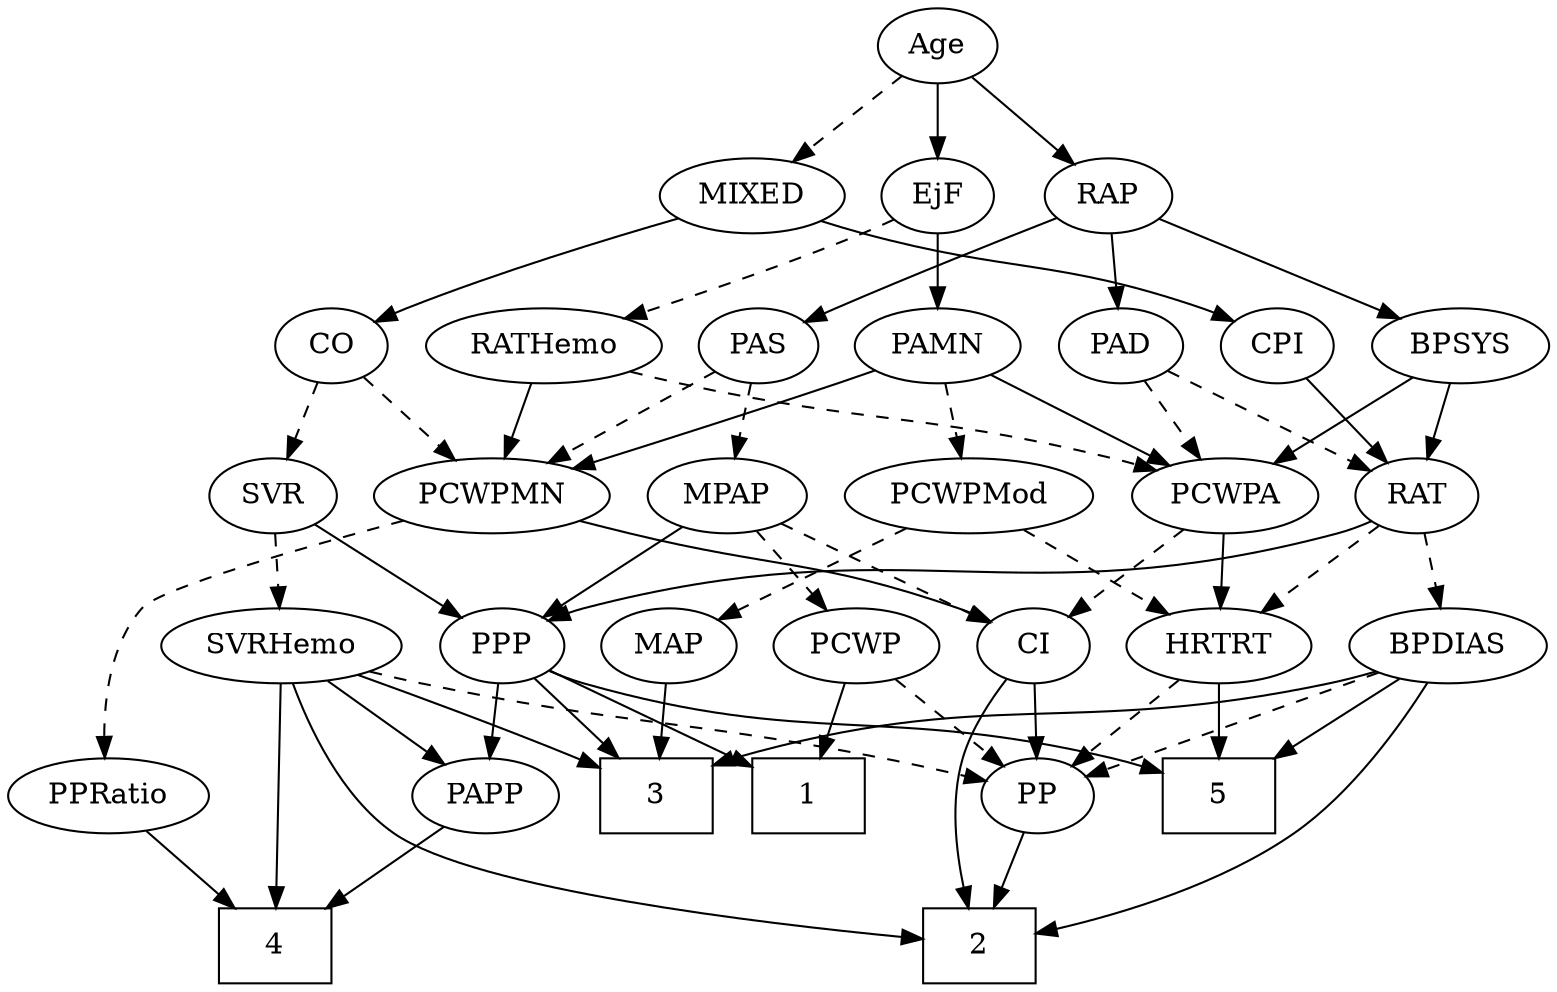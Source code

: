 strict digraph {
	graph [bb="0,0,727.34,468"];
	node [label="\N"];
	1	[height=0.5,
		pos="354.65,90",
		shape=box,
		width=0.75];
	2	[height=0.5,
		pos="436.65,18",
		shape=box,
		width=0.75];
	3	[height=0.5,
		pos="282.65,90",
		shape=box,
		width=0.75];
	4	[height=0.5,
		pos="107.65,18",
		shape=box,
		width=0.75];
	5	[height=0.5,
		pos="536.65,90",
		shape=box,
		width=0.75];
	Age	[height=0.5,
		pos="437.65,450",
		width=0.75];
	EjF	[height=0.5,
		pos="437.65,378",
		width=0.75];
	Age -> EjF	[pos="e,437.65,396.1 437.65,431.7 437.65,423.98 437.65,414.71 437.65,406.11",
		style=solid];
	RAP	[height=0.5,
		pos="557.65,378",
		width=0.77632];
	Age -> RAP	[pos="e,537.4,390.81 457.46,437.44 476.8,426.16 506.45,408.87 528.48,396.02",
		style=solid];
	MIXED	[height=0.5,
		pos="352.65,378",
		width=1.1193];
	Age -> MIXED	[pos="e,371.05,394.16 421.26,435.5 409.24,425.61 392.67,411.96 378.83,400.56",
		style=dashed];
	PAMN	[height=0.5,
		pos="333.65,306",
		width=1.011];
	EjF -> PAMN	[pos="e,354.58,321.09 419.05,364.49 403.49,354.01 381,338.87 363,326.76",
		style=solid];
	RATHemo	[height=0.5,
		pos="437.65,306",
		width=1.3721];
	EjF -> RATHemo	[pos="e,437.65,324.1 437.65,359.7 437.65,351.98 437.65,342.71 437.65,334.11",
		style=dashed];
	BPSYS	[height=0.5,
		pos="689.65,306",
		width=1.0471];
	RAP -> BPSYS	[pos="e,665.24,319.94 578.56,365.91 599.45,354.83 631.87,337.64 656.31,324.68",
		style=solid];
	PAD	[height=0.5,
		pos="605.65,306",
		width=0.79437];
	RAP -> PAD	[pos="e,594.8,322.82 568.54,361.12 574.61,352.26 582.31,341.04 589.11,331.12",
		style=solid];
	PAS	[height=0.5,
		pos="252.65,306",
		width=0.75];
	RAP -> PAS	[pos="e,273.23,317.79 531.17,371.59 514.64,368.22 492.91,363.82 473.65,360 391.48,343.69 368.25,350.09 288.65,324 286.73,323.37 284.77,\
322.66 282.82,321.9",
		style=solid];
	CO	[height=0.5,
		pos="180.65,306",
		width=0.75];
	MIXED -> CO	[pos="e,201.86,317.31 322.42,365.91 294.7,355.58 252.61,339.48 216.65,324 214.84,323.22 212.98,322.41 211.12,321.57",
		style=solid];
	CPI	[height=0.5,
		pos="531.65,306",
		width=0.75];
	MIXED -> CPI	[pos="e,510.46,317.37 383.19,366.03 418.65,353.23 474.9,332.72 495.65,324 497.46,323.24 499.32,322.43 501.19,321.61",
		style=solid];
	MPAP	[height=0.5,
		pos="207.65,234",
		width=0.97491];
	PPP	[height=0.5,
		pos="291.65,162",
		width=0.75];
	MPAP -> PPP	[pos="e,275.28,176.64 225.46,218.15 237.66,207.98 254,194.37 267.39,183.21",
		style=solid];
	PCWP	[height=0.5,
		pos="371.65,162",
		width=0.97491];
	MPAP -> PCWP	[pos="e,345.63,174.1 234,221.75 261.69,209.93 305.43,191.26 336.15,178.15",
		style=dashed];
	CI	[height=0.5,
		pos="451.65,162",
		width=0.75];
	MPAP -> CI	[pos="e,431.04,173.7 234.41,221.91 240.05,219.79 246,217.7 251.65,216 323.1,194.49 345.02,204.08 415.65,180 417.56,179.35 419.51,178.62 \
421.45,177.85",
		style=dashed];
	RAT	[height=0.5,
		pos="629.65,234",
		width=0.75827];
	BPSYS -> RAT	[pos="e,642.8,250.34 676.03,289.12 668.17,279.95 658.15,268.26 649.44,258.09",
		style=solid];
	PCWPA	[height=0.5,
		pos="542.65,234",
		width=1.1555];
	BPSYS -> PCWPA	[pos="e,569.82,247.94 663.7,292.65 640.21,281.46 605.37,264.87 579.08,252.35",
		style=solid];
	PAD -> RAT	[pos="e,623.89,251.79 611.46,288.05 614.2,280.06 617.53,270.33 620.6,261.4",
		style=dashed];
	PAD -> PCWPA	[pos="e,557.17,251.13 591.98,289.81 583.79,280.71 573.2,268.95 563.93,258.65",
		style=dashed];
	SVR	[height=0.5,
		pos="126.65,234",
		width=0.77632];
	CO -> SVR	[pos="e,138.6,250.49 168.66,289.46 161.67,280.4 152.71,268.79 144.86,258.61",
		style=dashed];
	PCWPMN	[height=0.5,
		pos="310.65,234",
		width=1.3902];
	CO -> PCWPMN	[pos="e,283.71,249.5 200.96,294.06 220.63,283.47 250.88,267.18 274.63,254.39",
		style=dashed];
	PAS -> MPAP	[pos="e,218.13,251.31 242.44,289.12 236.88,280.47 229.87,269.58 223.61,259.83",
		style=dashed];
	PAS -> PCWPMN	[pos="e,296.87,251.63 265.23,289.81 272.59,280.93 282.06,269.5 290.44,259.39",
		style=dashed];
	PCWPMod	[height=0.5,
		pos="430.65,234",
		width=1.4443];
	PAMN -> PCWPMod	[pos="e,409.02,250.61 353.28,290.83 366.91,280.99 385.34,267.69 400.79,256.54",
		style=dashed];
	PAMN -> PCWPA	[pos="e,510.83,245.66 361.8,294.38 367.68,292.22 373.85,290 379.65,288 429.07,270.93 441.96,268.27 491.65,252 494.75,250.98 497.96,249.93 \
501.19,248.86",
		style=solid];
	PAMN -> PCWPMN	[pos="e,316.32,252.28 328.08,288.05 325.49,280.18 322.35,270.62 319.45,261.79",
		style=solid];
	RATHemo -> PCWPA	[pos="e,520.98,249.44 460.43,289.81 475.6,279.7 495.69,266.3 512.22,255.28",
		style=dashed];
	RATHemo -> PCWPMN	[pos="e,337.05,249.56 411.64,290.67 392.68,280.21 366.76,265.93 345.93,254.45",
		style=solid];
	CPI -> RAT	[pos="e,611.79,247.76 549.62,292.16 564.68,281.41 586.38,265.91 603.38,253.76",
		style=solid];
	BPDIAS	[height=0.5,
		pos="636.65,162",
		width=1.1735];
	RAT -> BPDIAS	[pos="e,634.94,180.1 631.38,215.7 632.15,207.98 633.08,198.71 633.94,190.11",
		style=dashed];
	RAT -> PPP	[pos="e,312.16,174.01 609.13,221.99 604.18,219.71 598.82,217.53 593.65,216 479.25,182.13 442.04,213.87 327.65,180 325.71,179.43 323.74,\
178.76 321.78,178.03",
		style=solid];
	HRTRT	[height=0.5,
		pos="536.65,162",
		width=1.1013];
	RAT -> HRTRT	[pos="e,556.31,177.8 612.15,219.83 598.75,209.74 579.98,195.62 564.51,183.98",
		style=dashed];
	SVRHemo	[height=0.5,
		pos="116.65,162",
		width=1.3902];
	SVR -> SVRHemo	[pos="e,119.11,180.28 124.23,216.05 123.12,208.35 121.79,199.03 120.56,190.36",
		style=dashed];
	SVR -> PPP	[pos="e,270.44,173.31 148.47,222.72 153.43,220.45 158.7,218.1 163.65,216 204.06,198.83 215.33,197.38 255.65,180 257.46,179.22 259.31,178.4 \
261.17,177.57",
		style=solid];
	MAP	[height=0.5,
		pos="215.65,162",
		width=0.84854];
	PCWPMod -> MAP	[pos="e,239.17,173.49 392.1,221.85 348.65,209.2 280.79,189.12 255.65,180 253.29,179.14 250.87,178.22 248.44,177.27",
		style=dashed];
	PCWPMod -> HRTRT	[pos="e,515.14,177.21 453.65,217.81 469.2,207.54 489.9,193.87 506.73,182.75",
		style=dashed];
	PCWPA -> CI	[pos="e,468.6,176.04 522.9,217.81 509.35,207.39 491.27,193.48 476.71,182.28",
		style=dashed];
	PCWPA -> HRTRT	[pos="e,538.11,180.1 541.16,215.7 540.5,207.98 539.71,198.71 538.97,190.11",
		style=solid];
	PPRatio	[height=0.5,
		pos="39.646,90",
		width=1.1013];
	PCWPMN -> PPRatio	[pos="e,37.909,108.02 273.65,221.75 266.39,219.71 258.8,217.69 251.65,216 166.3,195.84 120.15,241.51 57.646,180 41.53,164.14 37.822,138.11 \
37.678,118.29",
		style=dashed];
	PCWPMN -> CI	[pos="e,430.39,173.55 338.84,219 362.68,207.17 396.76,190.25 421.21,178.11",
		style=solid];
	SVRHemo -> 2	[pos="e,409.31,21.363 121.01,143.96 127.17,123.52 140.47,89.79 164.65,72 201.45,44.925 333.36,28.852 399,22.358",
		style=solid];
	SVRHemo -> 3	[pos="e,255.59,103.97 149.17,148.3 173.63,138.63 208.14,124.72 246.34,108.03",
		style=solid];
	SVRHemo -> 4	[pos="e,108.74,36.189 115.56,143.87 114.03,119.67 111.21,75.211 109.38,46.393",
		style=solid];
	PP	[height=0.5,
		pos="464.65,90",
		width=0.75];
	SVRHemo -> PP	[pos="e,439.72,97.118 153.3,149.73 160.66,147.67 168.37,145.65 175.65,144 270.13,122.55 295.61,126.85 390.65,108 403.48,105.45 417.48,\
102.33 429.81,99.455",
		style=dashed];
	PAPP	[height=0.5,
		pos="205.65,90",
		width=0.88464];
	SVRHemo -> PAPP	[pos="e,187.64,105.16 136.84,145.12 149.5,135.16 165.94,122.23 179.58,111.51",
		style=solid];
	BPDIAS -> 2	[pos="e,463.72,24.684 628.49,144.33 618.05,124.57 598.22,91.823 572.65,72 543.18,49.153 502.65,35.06 473.52,27.206",
		style=solid];
	BPDIAS -> 3	[pos="e,309.82,104.89 605.62,149.63 599.09,147.53 592.19,145.52 585.65,144 472.08,117.66 435.4,140.68 319.42,107.7",
		style=solid];
	BPDIAS -> 5	[pos="e,560.99,108.04 615.44,146.15 602.12,136.83 584.65,124.61 569.56,114.04",
		style=solid];
	BPDIAS -> PP	[pos="e,485.86,101.31 605.61,149.61 577.88,139.26 536.26,123.33 500.65,108 498.84,107.22 496.98,106.41 495.12,105.57",
		style=dashed];
	MAP -> 3	[pos="e,266.25,108.13 230.18,145.81 238.65,136.97 249.52,125.61 259.17,115.52",
		style=solid];
	PP -> 2	[pos="e,443.63,36.447 458.01,72.411 454.83,64.454 450.94,54.722 447.35,45.756",
		style=solid];
	PPP -> 1	[pos="e,339.31,108.04 305.01,146.15 313.01,137.26 323.38,125.74 332.57,115.53",
		style=solid];
	PPP -> 3	[pos="e,284.87,108.28 289.47,144.05 288.48,136.35 287.28,127.03 286.16,118.36",
		style=solid];
	PPP -> 5	[pos="e,509.4,104.68 312.24,150.26 317.2,147.96 322.53,145.71 327.65,144 399.06,120.08 424.12,131.87 499.45,107.95",
		style=solid];
	PPP -> PAPP	[pos="e,223.06,105.18 275.06,147.5 262.58,137.34 245.24,123.23 231.02,111.65",
		style=solid];
	PPRatio -> 4	[pos="e,90.848,36.292 55.077,73.116 63.57,64.373 74.294,53.334 83.837,43.51",
		style=solid];
	PCWP -> 1	[pos="e,358.84,108.28 367.53,144.05 365.64,136.26 363.35,126.82 361.22,118.08",
		style=solid];
	PCWP -> PP	[pos="e,447.28,104.07 390.92,146.5 404.92,135.95 424.02,121.58 439.26,110.1",
		style=dashed];
	CI -> 2	[pos="e,432.14,36.233 442.58,144.87 437.37,134.65 431.34,120.96 428.65,108 424.42,87.622 426.82,64.16 430.06,46.443",
		style=solid];
	CI -> PP	[pos="e,461.44,108.28 454.79,144.05 456.23,136.35 457.96,127.03 459.56,118.36",
		style=solid];
	PAPP -> 4	[pos="e,131.7,36.18 186.75,75.503 173.52,66.05 155.5,53.181 140,42.111",
		style=solid];
	HRTRT -> 5	[pos="e,536.65,108.1 536.65,143.7 536.65,135.98 536.65,126.71 536.65,118.11",
		style=solid];
	HRTRT -> PP	[pos="e,479.6,105.54 520.67,145.46 510.7,135.78 497.74,123.17 486.79,112.53",
		style=dashed];
}
